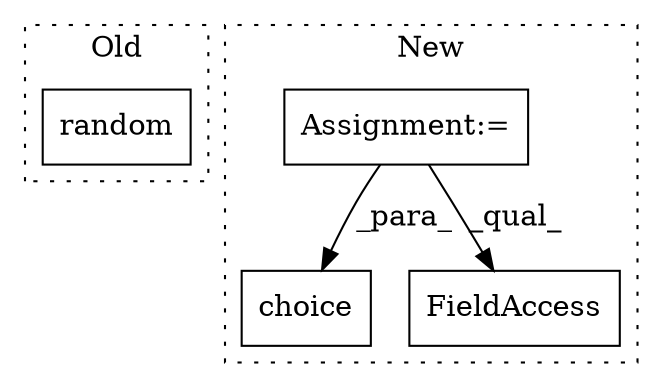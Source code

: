 digraph G {
subgraph cluster0 {
1 [label="random" a="32" s="285,314" l="12,2" shape="box"];
label = "Old";
style="dotted";
}
subgraph cluster1 {
2 [label="choice" a="32" s="373,415" l="7,1" shape="box"];
3 [label="Assignment:=" a="7" s="330" l="1" shape="box"];
4 [label="FieldAccess" a="22" s="395" l="11" shape="box"];
label = "New";
style="dotted";
}
3 -> 4 [label="_qual_"];
3 -> 2 [label="_para_"];
}